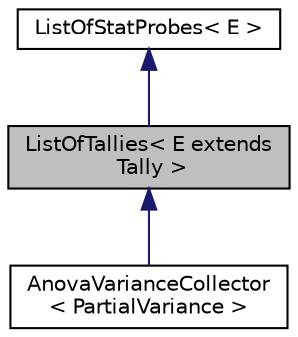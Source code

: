 digraph "ListOfTallies&lt; E extends Tally &gt;"
{
 // INTERACTIVE_SVG=YES
  bgcolor="transparent";
  edge [fontname="Helvetica",fontsize="10",labelfontname="Helvetica",labelfontsize="10"];
  node [fontname="Helvetica",fontsize="10",shape=record];
  Node0 [label="ListOfTallies\< E extends\l Tally \>",height=0.2,width=0.4,color="black", fillcolor="grey75", style="filled", fontcolor="black"];
  Node1 -> Node0 [dir="back",color="midnightblue",fontsize="10",style="solid",fontname="Helvetica"];
  Node1 [label="ListOfStatProbes\< E \>",height=0.2,width=0.4,color="black",URL="$dc/d24/classumontreal_1_1ssj_1_1stat_1_1list_1_1ListOfStatProbes.html"];
  Node0 -> Node2 [dir="back",color="midnightblue",fontsize="10",style="solid",fontname="Helvetica"];
  Node2 [label="AnovaVarianceCollector\l\< PartialVariance \>",height=0.2,width=0.4,color="black",URL="$d0/d6d/classumontreal_1_1ssj_1_1mcqmctools_1_1anova_1_1AnovaVarianceCollector.html",tooltip="Extends ListOfTallies to collect ANOVA variances. "];
}
